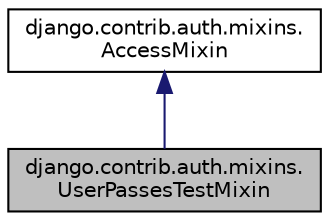 digraph "django.contrib.auth.mixins.UserPassesTestMixin"
{
 // LATEX_PDF_SIZE
  edge [fontname="Helvetica",fontsize="10",labelfontname="Helvetica",labelfontsize="10"];
  node [fontname="Helvetica",fontsize="10",shape=record];
  Node1 [label="django.contrib.auth.mixins.\lUserPassesTestMixin",height=0.2,width=0.4,color="black", fillcolor="grey75", style="filled", fontcolor="black",tooltip=" "];
  Node2 -> Node1 [dir="back",color="midnightblue",fontsize="10",style="solid",fontname="Helvetica"];
  Node2 [label="django.contrib.auth.mixins.\lAccessMixin",height=0.2,width=0.4,color="black", fillcolor="white", style="filled",URL="$classdjango_1_1contrib_1_1auth_1_1mixins_1_1_access_mixin.html",tooltip=" "];
}
